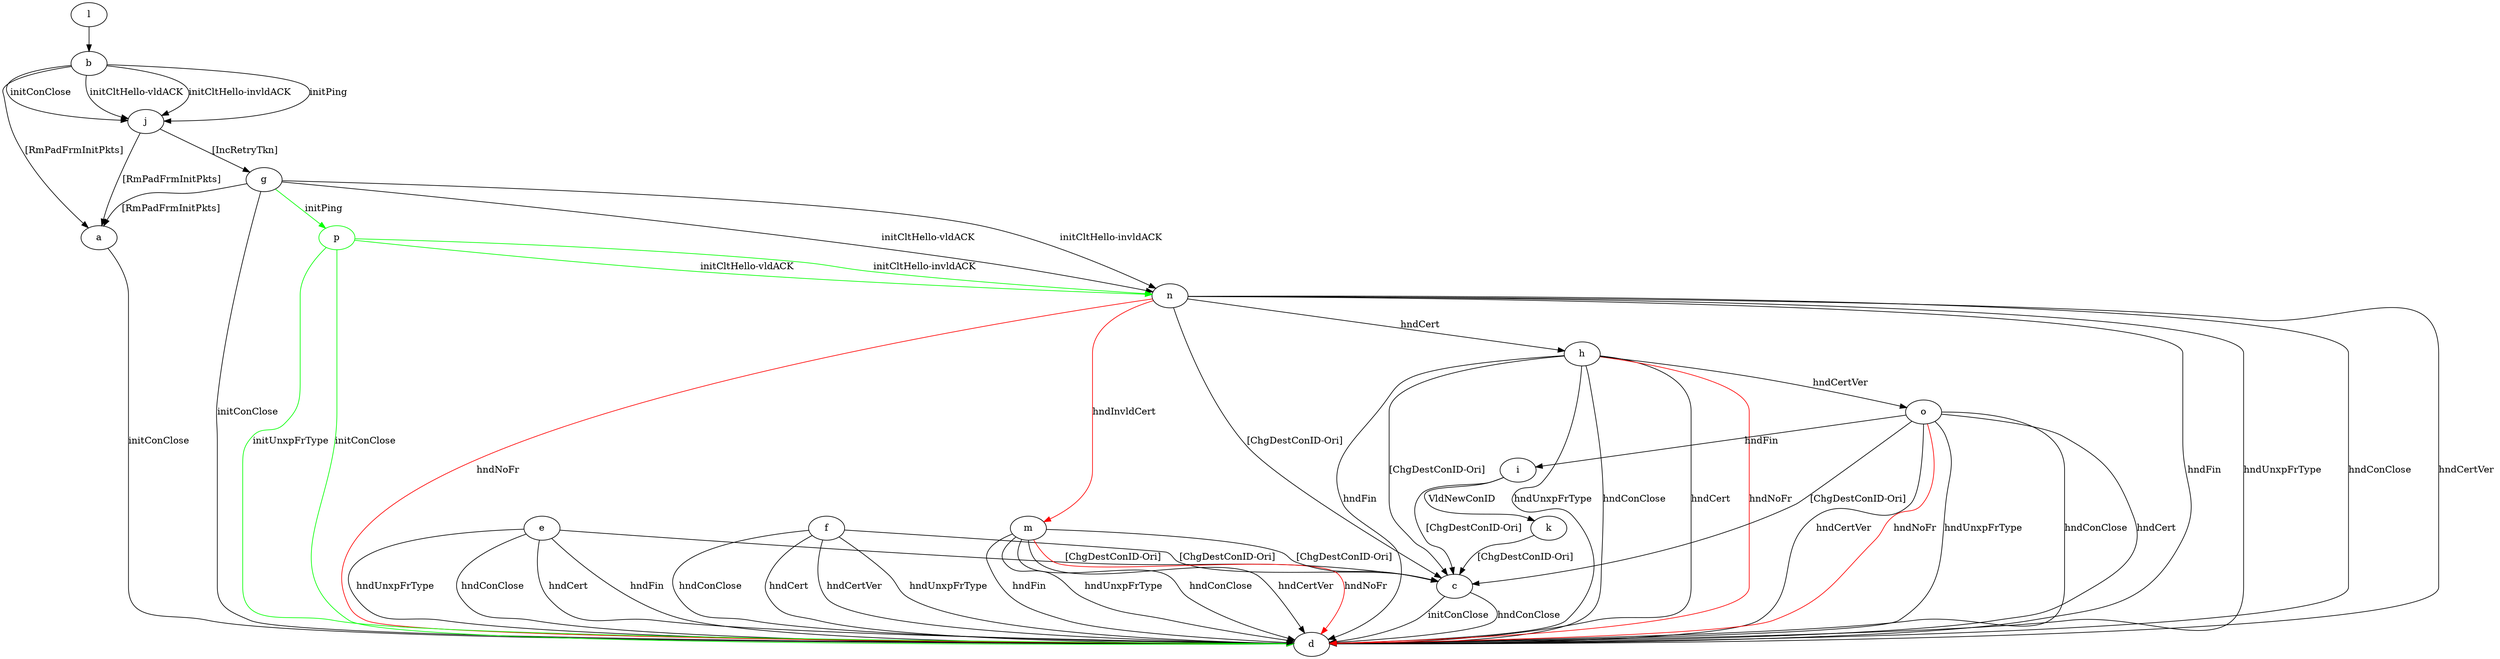 digraph "" {
	a -> d	[key=0,
		label="initConClose "];
	b -> a	[key=0,
		label="[RmPadFrmInitPkts] "];
	b -> j	[key=0,
		label="initPing "];
	b -> j	[key=1,
		label="initConClose "];
	b -> j	[key=2,
		label="initCltHello-vldACK "];
	b -> j	[key=3,
		label="initCltHello-invldACK "];
	c -> d	[key=0,
		label="initConClose "];
	c -> d	[key=1,
		label="hndConClose "];
	e -> c	[key=0,
		label="[ChgDestConID-Ori] "];
	e -> d	[key=0,
		label="hndFin "];
	e -> d	[key=1,
		label="hndUnxpFrType "];
	e -> d	[key=2,
		label="hndConClose "];
	e -> d	[key=3,
		label="hndCert "];
	f -> c	[key=0,
		label="[ChgDestConID-Ori] "];
	f -> d	[key=0,
		label="hndUnxpFrType "];
	f -> d	[key=1,
		label="hndConClose "];
	f -> d	[key=2,
		label="hndCert "];
	f -> d	[key=3,
		label="hndCertVer "];
	g -> a	[key=0,
		label="[RmPadFrmInitPkts] "];
	g -> d	[key=0,
		label="initConClose "];
	g -> n	[key=0,
		label="initCltHello-vldACK "];
	g -> n	[key=1,
		label="initCltHello-invldACK "];
	p	[color=green];
	g -> p	[key=0,
		color=green,
		label="initPing "];
	h -> c	[key=0,
		label="[ChgDestConID-Ori] "];
	h -> d	[key=0,
		label="hndFin "];
	h -> d	[key=1,
		label="hndUnxpFrType "];
	h -> d	[key=2,
		label="hndConClose "];
	h -> d	[key=3,
		label="hndCert "];
	h -> d	[key=4,
		color=red,
		label="hndNoFr "];
	h -> o	[key=0,
		label="hndCertVer "];
	i -> c	[key=0,
		label="[ChgDestConID-Ori] "];
	i -> k	[key=0,
		label="VldNewConID "];
	j -> a	[key=0,
		label="[RmPadFrmInitPkts] "];
	j -> g	[key=0,
		label="[IncRetryTkn] "];
	k -> c	[key=0,
		label="[ChgDestConID-Ori] "];
	l -> b	[key=0];
	m -> c	[key=0,
		label="[ChgDestConID-Ori] "];
	m -> d	[key=0,
		label="hndFin "];
	m -> d	[key=1,
		label="hndUnxpFrType "];
	m -> d	[key=2,
		label="hndConClose "];
	m -> d	[key=3,
		label="hndCertVer "];
	m -> d	[key=4,
		color=red,
		label="hndNoFr "];
	n -> c	[key=0,
		label="[ChgDestConID-Ori] "];
	n -> d	[key=0,
		label="hndFin "];
	n -> d	[key=1,
		label="hndUnxpFrType "];
	n -> d	[key=2,
		label="hndConClose "];
	n -> d	[key=3,
		label="hndCertVer "];
	n -> d	[key=4,
		color=red,
		label="hndNoFr "];
	n -> h	[key=0,
		label="hndCert "];
	n -> m	[key=0,
		color=red,
		label="hndInvldCert "];
	o -> c	[key=0,
		label="[ChgDestConID-Ori] "];
	o -> d	[key=0,
		label="hndUnxpFrType "];
	o -> d	[key=1,
		label="hndConClose "];
	o -> d	[key=2,
		label="hndCert "];
	o -> d	[key=3,
		label="hndCertVer "];
	o -> d	[key=4,
		color=red,
		label="hndNoFr "];
	o -> i	[key=0,
		label="hndFin "];
	p -> d	[key=0,
		color=green,
		label="initConClose "];
	p -> d	[key=1,
		color=green,
		label="initUnxpFrType "];
	p -> n	[key=0,
		color=green,
		label="initCltHello-vldACK "];
	p -> n	[key=1,
		color=green,
		label="initCltHello-invldACK "];
}
